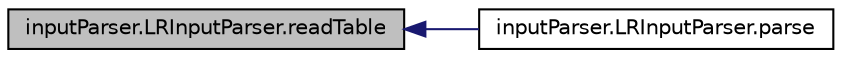 digraph G
{
  edge [fontname="Helvetica",fontsize="10",labelfontname="Helvetica",labelfontsize="10"];
  node [fontname="Helvetica",fontsize="10",shape=record];
  rankdir="LR";
  Node1 [label="inputParser.LRInputParser.readTable",height=0.2,width=0.4,color="black", fillcolor="grey75", style="filled" fontcolor="black"];
  Node1 -> Node2 [dir="back",color="midnightblue",fontsize="10",style="solid"];
  Node2 [label="inputParser.LRInputParser.parse",height=0.2,width=0.4,color="black", fillcolor="white", style="filled",URL="$classinput_parser_1_1_l_r_input_parser.html#ad81d1510d9b12b4b8b2dedbe117e88c1",tooltip="Parse method."];
}
